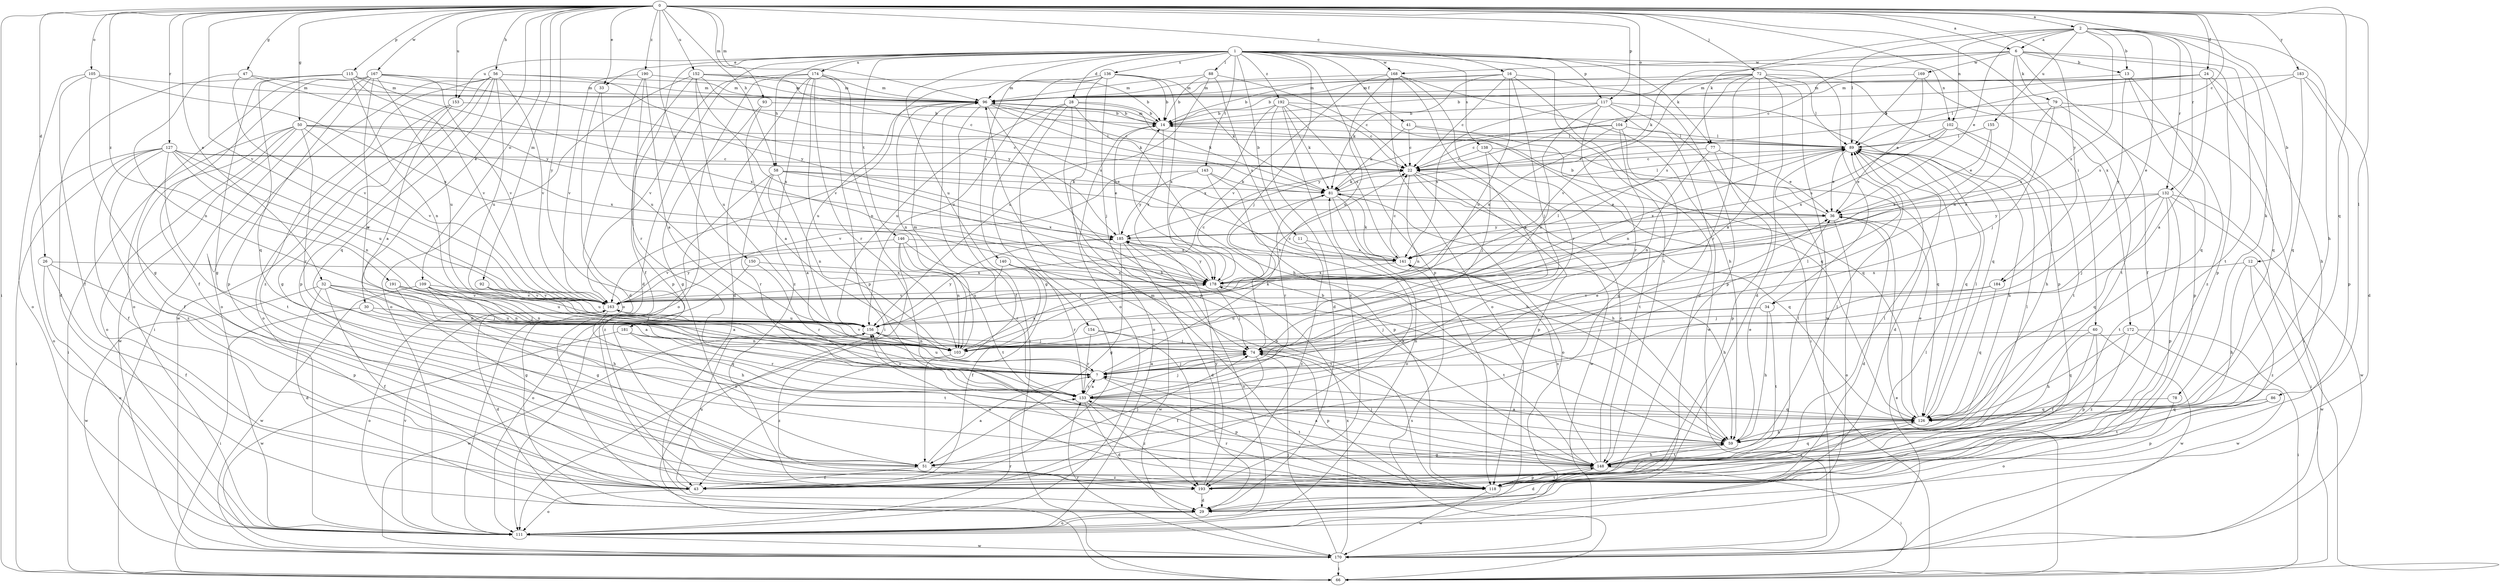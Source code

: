 strict digraph  {
0;
1;
2;
6;
7;
11;
12;
13;
14;
16;
22;
24;
26;
28;
29;
30;
32;
33;
34;
36;
41;
43;
47;
50;
51;
56;
58;
59;
60;
66;
72;
74;
77;
78;
79;
81;
86;
88;
89;
92;
93;
96;
102;
103;
104;
105;
109;
111;
115;
117;
118;
126;
127;
132;
133;
136;
138;
140;
141;
143;
146;
148;
150;
152;
153;
154;
155;
156;
163;
167;
168;
169;
170;
172;
174;
178;
181;
183;
184;
185;
190;
191;
192;
193;
0 -> 2  [label=a];
0 -> 6  [label=a];
0 -> 16  [label=c];
0 -> 22  [label=c];
0 -> 24  [label=d];
0 -> 26  [label=d];
0 -> 30  [label=e];
0 -> 32  [label=e];
0 -> 33  [label=e];
0 -> 47  [label=g];
0 -> 50  [label=g];
0 -> 56  [label=h];
0 -> 58  [label=h];
0 -> 60  [label=i];
0 -> 66  [label=i];
0 -> 72  [label=j];
0 -> 86  [label=l];
0 -> 92  [label=m];
0 -> 93  [label=m];
0 -> 96  [label=m];
0 -> 104  [label=o];
0 -> 105  [label=o];
0 -> 109  [label=o];
0 -> 115  [label=p];
0 -> 117  [label=p];
0 -> 126  [label=q];
0 -> 127  [label=r];
0 -> 132  [label=r];
0 -> 150  [label=u];
0 -> 152  [label=u];
0 -> 153  [label=u];
0 -> 163  [label=v];
0 -> 167  [label=w];
0 -> 172  [label=x];
0 -> 181  [label=y];
0 -> 183  [label=y];
0 -> 184  [label=y];
0 -> 190  [label=z];
0 -> 191  [label=z];
1 -> 11  [label=b];
1 -> 28  [label=d];
1 -> 29  [label=d];
1 -> 33  [label=e];
1 -> 34  [label=e];
1 -> 41  [label=f];
1 -> 43  [label=f];
1 -> 58  [label=h];
1 -> 74  [label=j];
1 -> 77  [label=k];
1 -> 88  [label=l];
1 -> 102  [label=n];
1 -> 117  [label=p];
1 -> 118  [label=p];
1 -> 136  [label=s];
1 -> 138  [label=s];
1 -> 140  [label=s];
1 -> 143  [label=t];
1 -> 146  [label=t];
1 -> 148  [label=t];
1 -> 153  [label=u];
1 -> 154  [label=u];
1 -> 168  [label=w];
1 -> 174  [label=x];
1 -> 192  [label=z];
2 -> 6  [label=a];
2 -> 12  [label=b];
2 -> 13  [label=b];
2 -> 34  [label=e];
2 -> 36  [label=e];
2 -> 59  [label=h];
2 -> 77  [label=k];
2 -> 78  [label=k];
2 -> 89  [label=l];
2 -> 102  [label=n];
2 -> 132  [label=r];
2 -> 155  [label=u];
2 -> 178  [label=x];
6 -> 13  [label=b];
6 -> 22  [label=c];
6 -> 43  [label=f];
6 -> 79  [label=k];
6 -> 81  [label=k];
6 -> 103  [label=n];
6 -> 118  [label=p];
6 -> 148  [label=t];
6 -> 168  [label=w];
6 -> 169  [label=w];
7 -> 36  [label=e];
7 -> 74  [label=j];
7 -> 81  [label=k];
7 -> 89  [label=l];
7 -> 118  [label=p];
7 -> 133  [label=r];
7 -> 156  [label=u];
11 -> 141  [label=s];
11 -> 193  [label=z];
12 -> 59  [label=h];
12 -> 170  [label=w];
12 -> 178  [label=x];
12 -> 193  [label=z];
13 -> 96  [label=m];
13 -> 126  [label=q];
13 -> 184  [label=y];
13 -> 193  [label=z];
14 -> 89  [label=l];
14 -> 96  [label=m];
14 -> 111  [label=o];
14 -> 178  [label=x];
16 -> 14  [label=b];
16 -> 22  [label=c];
16 -> 29  [label=d];
16 -> 74  [label=j];
16 -> 81  [label=k];
16 -> 96  [label=m];
16 -> 118  [label=p];
16 -> 156  [label=u];
22 -> 81  [label=k];
22 -> 103  [label=n];
22 -> 111  [label=o];
22 -> 118  [label=p];
22 -> 170  [label=w];
24 -> 7  [label=a];
24 -> 14  [label=b];
24 -> 59  [label=h];
24 -> 89  [label=l];
24 -> 96  [label=m];
24 -> 126  [label=q];
26 -> 43  [label=f];
26 -> 111  [label=o];
26 -> 118  [label=p];
26 -> 178  [label=x];
28 -> 14  [label=b];
28 -> 43  [label=f];
28 -> 51  [label=g];
28 -> 59  [label=h];
28 -> 81  [label=k];
28 -> 118  [label=p];
28 -> 156  [label=u];
29 -> 111  [label=o];
30 -> 66  [label=i];
30 -> 126  [label=q];
30 -> 156  [label=u];
32 -> 7  [label=a];
32 -> 29  [label=d];
32 -> 43  [label=f];
32 -> 74  [label=j];
32 -> 103  [label=n];
32 -> 163  [label=v];
32 -> 170  [label=w];
33 -> 29  [label=d];
33 -> 156  [label=u];
34 -> 59  [label=h];
34 -> 74  [label=j];
34 -> 148  [label=t];
34 -> 156  [label=u];
36 -> 14  [label=b];
36 -> 29  [label=d];
36 -> 111  [label=o];
36 -> 185  [label=y];
41 -> 22  [label=c];
41 -> 81  [label=k];
41 -> 89  [label=l];
41 -> 126  [label=q];
43 -> 81  [label=k];
43 -> 89  [label=l];
43 -> 111  [label=o];
43 -> 156  [label=u];
47 -> 96  [label=m];
47 -> 103  [label=n];
47 -> 163  [label=v];
47 -> 185  [label=y];
50 -> 22  [label=c];
50 -> 43  [label=f];
50 -> 66  [label=i];
50 -> 89  [label=l];
50 -> 111  [label=o];
50 -> 133  [label=r];
50 -> 163  [label=v];
50 -> 170  [label=w];
50 -> 178  [label=x];
51 -> 7  [label=a];
51 -> 43  [label=f];
51 -> 74  [label=j];
51 -> 89  [label=l];
51 -> 193  [label=z];
56 -> 96  [label=m];
56 -> 111  [label=o];
56 -> 118  [label=p];
56 -> 126  [label=q];
56 -> 156  [label=u];
56 -> 163  [label=v];
56 -> 170  [label=w];
56 -> 185  [label=y];
56 -> 193  [label=z];
58 -> 7  [label=a];
58 -> 36  [label=e];
58 -> 81  [label=k];
58 -> 103  [label=n];
58 -> 133  [label=r];
58 -> 178  [label=x];
58 -> 193  [label=z];
59 -> 7  [label=a];
59 -> 36  [label=e];
59 -> 51  [label=g];
59 -> 148  [label=t];
60 -> 43  [label=f];
60 -> 59  [label=h];
60 -> 103  [label=n];
60 -> 118  [label=p];
60 -> 170  [label=w];
66 -> 36  [label=e];
66 -> 141  [label=s];
72 -> 7  [label=a];
72 -> 14  [label=b];
72 -> 29  [label=d];
72 -> 89  [label=l];
72 -> 96  [label=m];
72 -> 118  [label=p];
72 -> 133  [label=r];
72 -> 141  [label=s];
72 -> 163  [label=v];
72 -> 170  [label=w];
74 -> 7  [label=a];
74 -> 43  [label=f];
74 -> 118  [label=p];
74 -> 163  [label=v];
77 -> 22  [label=c];
77 -> 36  [label=e];
77 -> 103  [label=n];
77 -> 118  [label=p];
78 -> 111  [label=o];
78 -> 126  [label=q];
79 -> 14  [label=b];
79 -> 66  [label=i];
79 -> 74  [label=j];
79 -> 118  [label=p];
79 -> 141  [label=s];
81 -> 36  [label=e];
81 -> 59  [label=h];
81 -> 89  [label=l];
81 -> 111  [label=o];
81 -> 126  [label=q];
81 -> 133  [label=r];
86 -> 118  [label=p];
86 -> 126  [label=q];
86 -> 148  [label=t];
88 -> 14  [label=b];
88 -> 22  [label=c];
88 -> 96  [label=m];
88 -> 141  [label=s];
88 -> 156  [label=u];
89 -> 22  [label=c];
89 -> 29  [label=d];
89 -> 36  [label=e];
89 -> 59  [label=h];
89 -> 126  [label=q];
89 -> 178  [label=x];
92 -> 74  [label=j];
92 -> 156  [label=u];
92 -> 163  [label=v];
93 -> 7  [label=a];
93 -> 14  [label=b];
93 -> 51  [label=g];
96 -> 14  [label=b];
96 -> 22  [label=c];
96 -> 43  [label=f];
96 -> 59  [label=h];
96 -> 66  [label=i];
96 -> 81  [label=k];
96 -> 89  [label=l];
96 -> 103  [label=n];
96 -> 156  [label=u];
102 -> 59  [label=h];
102 -> 89  [label=l];
102 -> 141  [label=s];
102 -> 148  [label=t];
102 -> 178  [label=x];
103 -> 96  [label=m];
103 -> 178  [label=x];
103 -> 193  [label=z];
104 -> 22  [label=c];
104 -> 51  [label=g];
104 -> 89  [label=l];
104 -> 103  [label=n];
104 -> 178  [label=x];
104 -> 185  [label=y];
105 -> 43  [label=f];
105 -> 51  [label=g];
105 -> 96  [label=m];
105 -> 111  [label=o];
105 -> 178  [label=x];
109 -> 7  [label=a];
109 -> 51  [label=g];
109 -> 59  [label=h];
109 -> 103  [label=n];
109 -> 156  [label=u];
109 -> 163  [label=v];
109 -> 170  [label=w];
111 -> 133  [label=r];
111 -> 163  [label=v];
111 -> 170  [label=w];
115 -> 29  [label=d];
115 -> 51  [label=g];
115 -> 96  [label=m];
115 -> 103  [label=n];
115 -> 126  [label=q];
115 -> 163  [label=v];
115 -> 178  [label=x];
117 -> 14  [label=b];
117 -> 66  [label=i];
117 -> 103  [label=n];
117 -> 126  [label=q];
117 -> 133  [label=r];
117 -> 141  [label=s];
117 -> 170  [label=w];
118 -> 96  [label=m];
118 -> 133  [label=r];
118 -> 148  [label=t];
118 -> 156  [label=u];
118 -> 170  [label=w];
126 -> 36  [label=e];
126 -> 59  [label=h];
126 -> 89  [label=l];
126 -> 193  [label=z];
127 -> 22  [label=c];
127 -> 36  [label=e];
127 -> 43  [label=f];
127 -> 66  [label=i];
127 -> 103  [label=n];
127 -> 111  [label=o];
127 -> 148  [label=t];
127 -> 156  [label=u];
127 -> 163  [label=v];
127 -> 193  [label=z];
132 -> 36  [label=e];
132 -> 66  [label=i];
132 -> 74  [label=j];
132 -> 118  [label=p];
132 -> 126  [label=q];
132 -> 148  [label=t];
132 -> 170  [label=w];
132 -> 185  [label=y];
133 -> 7  [label=a];
133 -> 29  [label=d];
133 -> 74  [label=j];
133 -> 126  [label=q];
133 -> 148  [label=t];
133 -> 156  [label=u];
133 -> 193  [label=z];
136 -> 14  [label=b];
136 -> 74  [label=j];
136 -> 81  [label=k];
136 -> 96  [label=m];
136 -> 111  [label=o];
136 -> 156  [label=u];
136 -> 163  [label=v];
136 -> 178  [label=x];
138 -> 22  [label=c];
138 -> 74  [label=j];
138 -> 126  [label=q];
138 -> 148  [label=t];
140 -> 43  [label=f];
140 -> 133  [label=r];
140 -> 148  [label=t];
140 -> 156  [label=u];
140 -> 170  [label=w];
140 -> 178  [label=x];
141 -> 22  [label=c];
141 -> 59  [label=h];
141 -> 81  [label=k];
141 -> 178  [label=x];
143 -> 59  [label=h];
143 -> 81  [label=k];
143 -> 118  [label=p];
143 -> 163  [label=v];
143 -> 185  [label=y];
146 -> 103  [label=n];
146 -> 111  [label=o];
146 -> 133  [label=r];
146 -> 141  [label=s];
146 -> 148  [label=t];
146 -> 163  [label=v];
148 -> 7  [label=a];
148 -> 14  [label=b];
148 -> 22  [label=c];
148 -> 29  [label=d];
148 -> 59  [label=h];
148 -> 66  [label=i];
148 -> 74  [label=j];
148 -> 89  [label=l];
148 -> 118  [label=p];
148 -> 126  [label=q];
148 -> 141  [label=s];
150 -> 111  [label=o];
150 -> 133  [label=r];
150 -> 178  [label=x];
152 -> 14  [label=b];
152 -> 22  [label=c];
152 -> 96  [label=m];
152 -> 111  [label=o];
152 -> 133  [label=r];
152 -> 141  [label=s];
152 -> 156  [label=u];
152 -> 178  [label=x];
153 -> 7  [label=a];
153 -> 14  [label=b];
153 -> 51  [label=g];
153 -> 111  [label=o];
154 -> 74  [label=j];
154 -> 133  [label=r];
154 -> 193  [label=z];
155 -> 36  [label=e];
155 -> 89  [label=l];
155 -> 178  [label=x];
156 -> 74  [label=j];
156 -> 103  [label=n];
156 -> 170  [label=w];
156 -> 185  [label=y];
163 -> 22  [label=c];
163 -> 29  [label=d];
163 -> 59  [label=h];
163 -> 111  [label=o];
163 -> 156  [label=u];
163 -> 185  [label=y];
167 -> 7  [label=a];
167 -> 43  [label=f];
167 -> 66  [label=i];
167 -> 96  [label=m];
167 -> 111  [label=o];
167 -> 118  [label=p];
167 -> 156  [label=u];
167 -> 163  [label=v];
167 -> 185  [label=y];
168 -> 7  [label=a];
168 -> 59  [label=h];
168 -> 96  [label=m];
168 -> 111  [label=o];
168 -> 133  [label=r];
168 -> 156  [label=u];
168 -> 163  [label=v];
169 -> 36  [label=e];
169 -> 89  [label=l];
169 -> 96  [label=m];
169 -> 148  [label=t];
170 -> 66  [label=i];
170 -> 74  [label=j];
170 -> 89  [label=l];
170 -> 133  [label=r];
170 -> 178  [label=x];
172 -> 66  [label=i];
172 -> 103  [label=n];
172 -> 126  [label=q];
172 -> 170  [label=w];
172 -> 193  [label=z];
174 -> 29  [label=d];
174 -> 66  [label=i];
174 -> 96  [label=m];
174 -> 103  [label=n];
174 -> 111  [label=o];
174 -> 118  [label=p];
174 -> 133  [label=r];
174 -> 163  [label=v];
174 -> 193  [label=z];
178 -> 22  [label=c];
178 -> 74  [label=j];
178 -> 89  [label=l];
178 -> 148  [label=t];
178 -> 163  [label=v];
178 -> 185  [label=y];
181 -> 103  [label=n];
181 -> 133  [label=r];
181 -> 148  [label=t];
181 -> 170  [label=w];
183 -> 29  [label=d];
183 -> 96  [label=m];
183 -> 118  [label=p];
183 -> 126  [label=q];
183 -> 141  [label=s];
184 -> 74  [label=j];
184 -> 126  [label=q];
184 -> 163  [label=v];
185 -> 14  [label=b];
185 -> 29  [label=d];
185 -> 51  [label=g];
185 -> 111  [label=o];
185 -> 141  [label=s];
190 -> 7  [label=a];
190 -> 96  [label=m];
190 -> 111  [label=o];
190 -> 118  [label=p];
190 -> 163  [label=v];
191 -> 51  [label=g];
191 -> 74  [label=j];
191 -> 103  [label=n];
191 -> 163  [label=v];
192 -> 14  [label=b];
192 -> 22  [label=c];
192 -> 29  [label=d];
192 -> 81  [label=k];
192 -> 126  [label=q];
192 -> 141  [label=s];
192 -> 178  [label=x];
192 -> 193  [label=z];
193 -> 29  [label=d];
193 -> 89  [label=l];
193 -> 185  [label=y];
}
